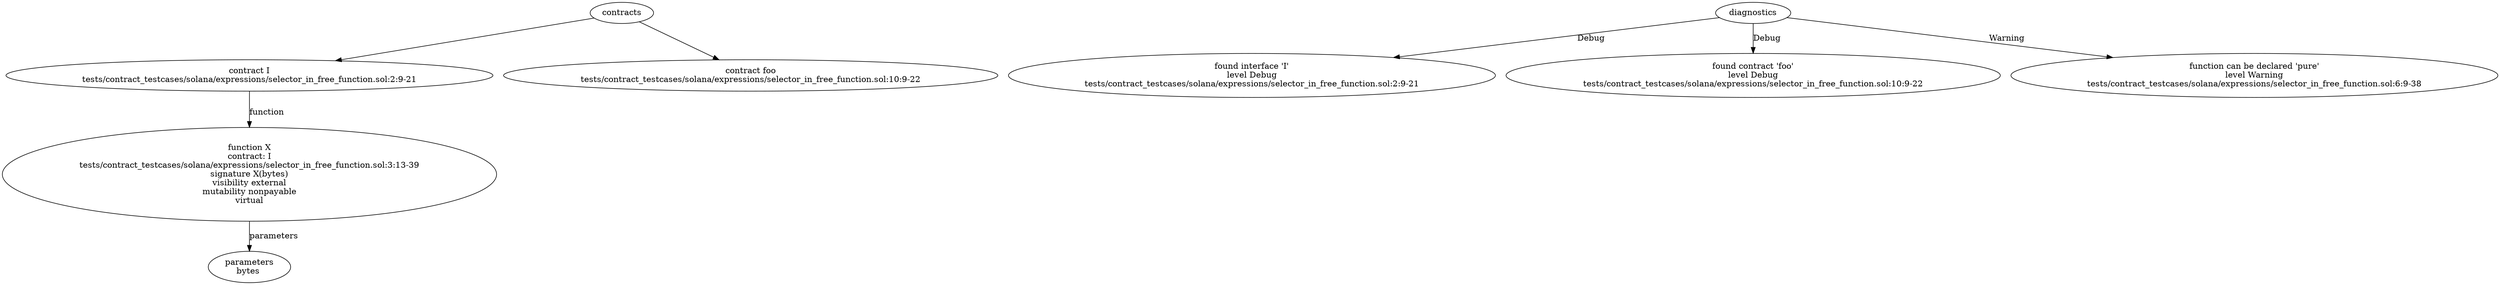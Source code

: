 strict digraph "tests/contract_testcases/solana/expressions/selector_in_free_function.sol" {
	contract [label="contract I\ntests/contract_testcases/solana/expressions/selector_in_free_function.sol:2:9-21"]
	X [label="function X\ncontract: I\ntests/contract_testcases/solana/expressions/selector_in_free_function.sol:3:13-39\nsignature X(bytes)\nvisibility external\nmutability nonpayable\nvirtual"]
	parameters [label="parameters\nbytes "]
	contract_5 [label="contract foo\ntests/contract_testcases/solana/expressions/selector_in_free_function.sol:10:9-22"]
	diagnostic [label="found interface 'I'\nlevel Debug\ntests/contract_testcases/solana/expressions/selector_in_free_function.sol:2:9-21"]
	diagnostic_8 [label="found contract 'foo'\nlevel Debug\ntests/contract_testcases/solana/expressions/selector_in_free_function.sol:10:9-22"]
	diagnostic_9 [label="function can be declared 'pure'\nlevel Warning\ntests/contract_testcases/solana/expressions/selector_in_free_function.sol:6:9-38"]
	contracts -> contract
	contract -> X [label="function"]
	X -> parameters [label="parameters"]
	contracts -> contract_5
	diagnostics -> diagnostic [label="Debug"]
	diagnostics -> diagnostic_8 [label="Debug"]
	diagnostics -> diagnostic_9 [label="Warning"]
}
